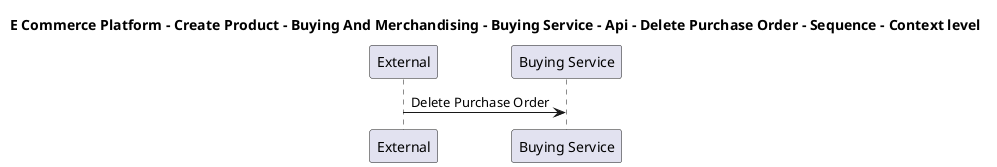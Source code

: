 @startuml

title E Commerce Platform - Create Product - Buying And Merchandising - Buying Service - Api - Delete Purchase Order - Sequence - Context level

participant "External" as C4InterFlow.SoftwareSystems.ExternalSystem
participant "Buying Service" as ECommercePlatform.CreateProduct.BuyingAndMerchandising.SoftwareSystems.BuyingService

C4InterFlow.SoftwareSystems.ExternalSystem -> ECommercePlatform.CreateProduct.BuyingAndMerchandising.SoftwareSystems.BuyingService : Delete Purchase Order


@enduml

